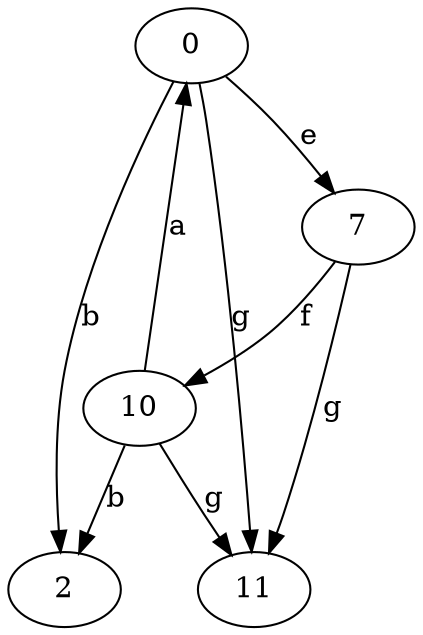 strict digraph  {
0;
2;
7;
10;
11;
0 -> 2  [label=b];
0 -> 7  [label=e];
0 -> 11  [label=g];
7 -> 10  [label=f];
7 -> 11  [label=g];
10 -> 0  [label=a];
10 -> 2  [label=b];
10 -> 11  [label=g];
}
